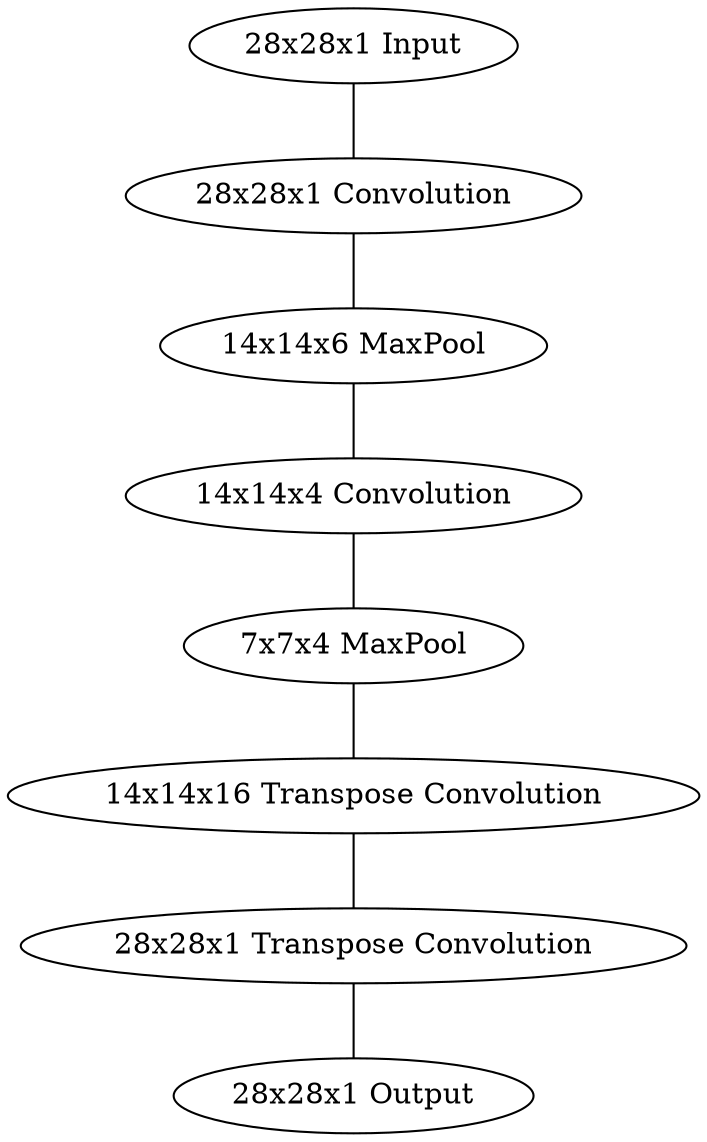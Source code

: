 graph {
	a [label="28x28x1 Input"]
	b [label="28x28x1 Convolution"]
	c [label="14x14x6 MaxPool"]
	d [label="14x14x4 Convolution"]
	e [label="7x7x4 MaxPool"]
	f [label="14x14x16 Transpose Convolution"]
	g [label="28x28x1 Transpose Convolution"]
	h [label="28x28x1 Output"]
	a -- b
	b -- c
	c -- d
	d -- e
	e -- f
	f -- g
	g -- h
}
